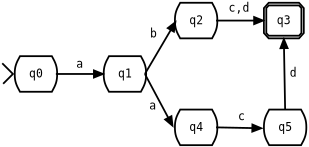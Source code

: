 <?xml version="1.0" encoding="UTF-8"?>
<dia:diagram xmlns:dia="http://www.lysator.liu.se/~alla/dia/"><dia:layer name="Background" visible="true"><dia:object type="SDL - State" version="0" id="O0"><dia:attribute name="obj_pos"><dia:point val="4,6"/></dia:attribute><dia:attribute name="obj_bb"><dia:rectangle val="3.95,5.95;6.434,8.05"/></dia:attribute><dia:attribute name="elem_corner"><dia:point val="4,6"/></dia:attribute><dia:attribute name="elem_width"><dia:real val="2.384"/></dia:attribute><dia:attribute name="elem_height"><dia:real val="2"/></dia:attribute><dia:attribute name="show_background"><dia:boolean val="true"/></dia:attribute><dia:attribute name="flip_horizontal"><dia:boolean val="false"/></dia:attribute><dia:attribute name="flip_vertical"><dia:boolean val="false"/></dia:attribute><dia:attribute name="padding"><dia:real val="0.354"/></dia:attribute><dia:attribute name="text"><dia:composite type="text"><dia:attribute name="string"><dia:string>#q0#</dia:string></dia:attribute><dia:attribute name="font"><dia:font name="Courier"/></dia:attribute><dia:attribute name="height"><dia:real val="0.8"/></dia:attribute><dia:attribute name="pos"><dia:point val="5.192,7.198"/></dia:attribute><dia:attribute name="color"><dia:color val="#000000"/></dia:attribute><dia:attribute name="alignment"><dia:enum val="1"/></dia:attribute></dia:composite></dia:attribute></dia:object><dia:object type="SDL - State" version="0" id="O1"><dia:attribute name="obj_pos"><dia:point val="9,6"/></dia:attribute><dia:attribute name="obj_bb"><dia:rectangle val="8.95,5.95;11.434,8.05"/></dia:attribute><dia:attribute name="elem_corner"><dia:point val="9,6"/></dia:attribute><dia:attribute name="elem_width"><dia:real val="2.384"/></dia:attribute><dia:attribute name="elem_height"><dia:real val="2"/></dia:attribute><dia:attribute name="show_background"><dia:boolean val="true"/></dia:attribute><dia:attribute name="flip_horizontal"><dia:boolean val="false"/></dia:attribute><dia:attribute name="flip_vertical"><dia:boolean val="false"/></dia:attribute><dia:attribute name="padding"><dia:real val="0.354"/></dia:attribute><dia:attribute name="text"><dia:composite type="text"><dia:attribute name="string"><dia:string>#q1#</dia:string></dia:attribute><dia:attribute name="font"><dia:font name="Courier"/></dia:attribute><dia:attribute name="height"><dia:real val="0.8"/></dia:attribute><dia:attribute name="pos"><dia:point val="10.192,7.198"/></dia:attribute><dia:attribute name="color"><dia:color val="#000000"/></dia:attribute><dia:attribute name="alignment"><dia:enum val="1"/></dia:attribute></dia:composite></dia:attribute></dia:object><dia:object type="SDL - State" version="0" id="O2"><dia:attribute name="obj_pos"><dia:point val="13,3"/></dia:attribute><dia:attribute name="obj_bb"><dia:rectangle val="12.95,2.95;15.434,5.05"/></dia:attribute><dia:attribute name="elem_corner"><dia:point val="13,3"/></dia:attribute><dia:attribute name="elem_width"><dia:real val="2.384"/></dia:attribute><dia:attribute name="elem_height"><dia:real val="2"/></dia:attribute><dia:attribute name="show_background"><dia:boolean val="true"/></dia:attribute><dia:attribute name="flip_horizontal"><dia:boolean val="false"/></dia:attribute><dia:attribute name="flip_vertical"><dia:boolean val="false"/></dia:attribute><dia:attribute name="padding"><dia:real val="0.354"/></dia:attribute><dia:attribute name="text"><dia:composite type="text"><dia:attribute name="string"><dia:string>#q2#</dia:string></dia:attribute><dia:attribute name="font"><dia:font name="Courier"/></dia:attribute><dia:attribute name="height"><dia:real val="0.8"/></dia:attribute><dia:attribute name="pos"><dia:point val="14.192,4.198"/></dia:attribute><dia:attribute name="color"><dia:color val="#000000"/></dia:attribute><dia:attribute name="alignment"><dia:enum val="1"/></dia:attribute></dia:composite></dia:attribute></dia:object><dia:object type="SDL - State" version="0" id="O3"><dia:attribute name="obj_pos"><dia:point val="13,9"/></dia:attribute><dia:attribute name="obj_bb"><dia:rectangle val="12.95,8.95;15.434,11.05"/></dia:attribute><dia:attribute name="elem_corner"><dia:point val="13,9"/></dia:attribute><dia:attribute name="elem_width"><dia:real val="2.384"/></dia:attribute><dia:attribute name="elem_height"><dia:real val="2"/></dia:attribute><dia:attribute name="show_background"><dia:boolean val="true"/></dia:attribute><dia:attribute name="flip_horizontal"><dia:boolean val="false"/></dia:attribute><dia:attribute name="flip_vertical"><dia:boolean val="false"/></dia:attribute><dia:attribute name="padding"><dia:real val="0.354"/></dia:attribute><dia:attribute name="text"><dia:composite type="text"><dia:attribute name="string"><dia:string>#q4#</dia:string></dia:attribute><dia:attribute name="font"><dia:font name="Courier"/></dia:attribute><dia:attribute name="height"><dia:real val="0.8"/></dia:attribute><dia:attribute name="pos"><dia:point val="14.192,10.198"/></dia:attribute><dia:attribute name="color"><dia:color val="#000000"/></dia:attribute><dia:attribute name="alignment"><dia:enum val="1"/></dia:attribute></dia:composite></dia:attribute></dia:object><dia:object type="SDL - State" version="0" id="O4"><dia:attribute name="obj_pos"><dia:point val="18,9"/></dia:attribute><dia:attribute name="obj_bb"><dia:rectangle val="17.95,8.95;20.434,11.05"/></dia:attribute><dia:attribute name="elem_corner"><dia:point val="18,9"/></dia:attribute><dia:attribute name="elem_width"><dia:real val="2.384"/></dia:attribute><dia:attribute name="elem_height"><dia:real val="2"/></dia:attribute><dia:attribute name="show_background"><dia:boolean val="true"/></dia:attribute><dia:attribute name="flip_horizontal"><dia:boolean val="false"/></dia:attribute><dia:attribute name="flip_vertical"><dia:boolean val="false"/></dia:attribute><dia:attribute name="padding"><dia:real val="0.354"/></dia:attribute><dia:attribute name="text"><dia:composite type="text"><dia:attribute name="string"><dia:string>#q5#</dia:string></dia:attribute><dia:attribute name="font"><dia:font name="Courier"/></dia:attribute><dia:attribute name="height"><dia:real val="0.8"/></dia:attribute><dia:attribute name="pos"><dia:point val="19.192,10.198"/></dia:attribute><dia:attribute name="color"><dia:color val="#000000"/></dia:attribute><dia:attribute name="alignment"><dia:enum val="1"/></dia:attribute></dia:composite></dia:attribute></dia:object><dia:object type="SDL - Process" version="0" id="O5"><dia:attribute name="obj_pos"><dia:point val="18,3"/></dia:attribute><dia:attribute name="obj_bb"><dia:rectangle val="17.95,2.95;20.291,5.05"/></dia:attribute><dia:attribute name="elem_corner"><dia:point val="18,3"/></dia:attribute><dia:attribute name="elem_width"><dia:real val="2.241"/></dia:attribute><dia:attribute name="elem_height"><dia:real val="2"/></dia:attribute><dia:attribute name="show_background"><dia:boolean val="true"/></dia:attribute><dia:attribute name="flip_horizontal"><dia:boolean val="false"/></dia:attribute><dia:attribute name="flip_vertical"><dia:boolean val="false"/></dia:attribute><dia:attribute name="padding"><dia:real val="0.354"/></dia:attribute><dia:attribute name="text"><dia:composite type="text"><dia:attribute name="string"><dia:string>#q3#</dia:string></dia:attribute><dia:attribute name="font"><dia:font name="Courier"/></dia:attribute><dia:attribute name="height"><dia:real val="0.8"/></dia:attribute><dia:attribute name="pos"><dia:point val="19.12,4.198"/></dia:attribute><dia:attribute name="color"><dia:color val="#000000"/></dia:attribute><dia:attribute name="alignment"><dia:enum val="1"/></dia:attribute></dia:composite></dia:attribute></dia:object><dia:object type="Standard - Line" version="0" id="O6"><dia:attribute name="obj_pos"><dia:point val="6.313,7"/></dia:attribute><dia:attribute name="obj_bb"><dia:rectangle val="6.263,6.6;9.05,7.4"/></dia:attribute><dia:attribute name="conn_endpoints"><dia:point val="6.313,7"/><dia:point val="9,7"/></dia:attribute><dia:attribute name="numcp"><dia:int val="1"/></dia:attribute><dia:attribute name="line_width"><dia:real val="0.1"/></dia:attribute><dia:attribute name="end_arrow"><dia:enum val="3"/></dia:attribute><dia:attribute name="end_arrow_length"><dia:real val="0.5"/></dia:attribute><dia:attribute name="end_arrow_width"><dia:real val="0.4"/></dia:attribute><dia:connections><dia:connection handle="0" to="O0" connection="2"/></dia:connections></dia:object><dia:object type="Standard - Text" version="0" id="O7"><dia:attribute name="obj_pos"><dia:point val="7.656,6.65"/></dia:attribute><dia:attribute name="obj_bb"><dia:rectangle val="7.36,6.002;7.903,6.952"/></dia:attribute><dia:attribute name="text"><dia:composite type="text"><dia:attribute name="string"><dia:string>#a#</dia:string></dia:attribute><dia:attribute name="font"><dia:font name="Courier"/></dia:attribute><dia:attribute name="height"><dia:real val="0.8"/></dia:attribute><dia:attribute name="pos"><dia:point val="7.656,6.65"/></dia:attribute><dia:attribute name="color"><dia:color val="#000000"/></dia:attribute><dia:attribute name="alignment"><dia:enum val="1"/></dia:attribute></dia:composite></dia:attribute></dia:object><dia:object type="Standard - Line" version="0" id="O8"><dia:attribute name="obj_pos"><dia:point val="11.313,7"/></dia:attribute><dia:attribute name="obj_bb"><dia:rectangle val="11.244,3.804;13.42,7.068"/></dia:attribute><dia:attribute name="conn_endpoints"><dia:point val="11.313,7"/><dia:point val="13.05,4.05"/></dia:attribute><dia:attribute name="numcp"><dia:int val="1"/></dia:attribute><dia:attribute name="line_width"><dia:real val="0.1"/></dia:attribute><dia:attribute name="end_arrow"><dia:enum val="3"/></dia:attribute><dia:attribute name="end_arrow_length"><dia:real val="0.5"/></dia:attribute><dia:attribute name="end_arrow_width"><dia:real val="0.4"/></dia:attribute><dia:connections><dia:connection handle="0" to="O1" connection="2"/></dia:connections></dia:object><dia:object type="Standard - Text" version="0" id="O9"><dia:attribute name="obj_pos"><dia:point val="11.8,4.95"/></dia:attribute><dia:attribute name="obj_bb"><dia:rectangle val="11.504,4.302;12.046,5.252"/></dia:attribute><dia:attribute name="text"><dia:composite type="text"><dia:attribute name="string"><dia:string>#b#</dia:string></dia:attribute><dia:attribute name="font"><dia:font name="Courier"/></dia:attribute><dia:attribute name="height"><dia:real val="0.8"/></dia:attribute><dia:attribute name="pos"><dia:point val="11.8,4.95"/></dia:attribute><dia:attribute name="color"><dia:color val="#000000"/></dia:attribute><dia:attribute name="alignment"><dia:enum val="1"/></dia:attribute></dia:composite></dia:attribute></dia:object><dia:object type="Standard - Line" version="0" id="O10"><dia:attribute name="obj_pos"><dia:point val="11.313,7"/></dia:attribute><dia:attribute name="obj_bb"><dia:rectangle val="11.245,6.932;13.264,10.181"/></dia:attribute><dia:attribute name="conn_endpoints"><dia:point val="11.313,7"/><dia:point val="12.887,9.948"/></dia:attribute><dia:attribute name="numcp"><dia:int val="1"/></dia:attribute><dia:attribute name="line_width"><dia:real val="0.1"/></dia:attribute><dia:attribute name="end_arrow"><dia:enum val="3"/></dia:attribute><dia:attribute name="end_arrow_length"><dia:real val="0.5"/></dia:attribute><dia:attribute name="end_arrow_width"><dia:real val="0.4"/></dia:attribute><dia:connections><dia:connection handle="0" to="O1" connection="2"/></dia:connections></dia:object><dia:object type="Standard - Text" version="0" id="O11"><dia:attribute name="obj_pos"><dia:point val="11.75,9"/></dia:attribute><dia:attribute name="obj_bb"><dia:rectangle val="11.454,8.352;11.996,9.302"/></dia:attribute><dia:attribute name="text"><dia:composite type="text"><dia:attribute name="string"><dia:string>#a#</dia:string></dia:attribute><dia:attribute name="font"><dia:font name="Courier"/></dia:attribute><dia:attribute name="height"><dia:real val="0.8"/></dia:attribute><dia:attribute name="pos"><dia:point val="11.75,9"/></dia:attribute><dia:attribute name="color"><dia:color val="#000000"/></dia:attribute><dia:attribute name="alignment"><dia:enum val="1"/></dia:attribute></dia:composite></dia:attribute></dia:object><dia:object type="Standard - Line" version="0" id="O12"><dia:attribute name="obj_pos"><dia:point val="15.313,10"/></dia:attribute><dia:attribute name="obj_bb"><dia:rectangle val="15.262,9.649;17.958,10.451"/></dia:attribute><dia:attribute name="conn_endpoints"><dia:point val="15.313,10"/><dia:point val="17.9,10.05"/></dia:attribute><dia:attribute name="numcp"><dia:int val="1"/></dia:attribute><dia:attribute name="line_width"><dia:real val="0.1"/></dia:attribute><dia:attribute name="end_arrow"><dia:enum val="3"/></dia:attribute><dia:attribute name="end_arrow_length"><dia:real val="0.5"/></dia:attribute><dia:attribute name="end_arrow_width"><dia:real val="0.4"/></dia:attribute><dia:connections><dia:connection handle="0" to="O3" connection="2"/></dia:connections></dia:object><dia:object type="Standard - Text" version="0" id="O13"><dia:attribute name="obj_pos"><dia:point val="16.744,9.598"/></dia:attribute><dia:attribute name="obj_bb"><dia:rectangle val="16.497,8.95;17.04,9.9"/></dia:attribute><dia:attribute name="text"><dia:composite type="text"><dia:attribute name="string"><dia:string>#c#</dia:string></dia:attribute><dia:attribute name="font"><dia:font name="Courier"/></dia:attribute><dia:attribute name="height"><dia:real val="0.8"/></dia:attribute><dia:attribute name="pos"><dia:point val="16.744,9.598"/></dia:attribute><dia:attribute name="color"><dia:color val="#000000"/></dia:attribute><dia:attribute name="alignment"><dia:enum val="1"/></dia:attribute></dia:composite></dia:attribute></dia:object><dia:object type="Standard - Line" version="0" id="O14"><dia:attribute name="obj_pos"><dia:point val="15.313,4"/></dia:attribute><dia:attribute name="obj_bb"><dia:rectangle val="15.263,3.6;18.05,4.4"/></dia:attribute><dia:attribute name="conn_endpoints"><dia:point val="15.313,4"/><dia:point val="18,4"/></dia:attribute><dia:attribute name="numcp"><dia:int val="1"/></dia:attribute><dia:attribute name="line_width"><dia:real val="0.1"/></dia:attribute><dia:attribute name="end_arrow"><dia:enum val="3"/></dia:attribute><dia:attribute name="end_arrow_length"><dia:real val="0.5"/></dia:attribute><dia:attribute name="end_arrow_width"><dia:real val="0.4"/></dia:attribute><dia:connections><dia:connection handle="0" to="O2" connection="2"/><dia:connection handle="1" to="O5" connection="3"/></dia:connections></dia:object><dia:object type="Standard - Text" version="0" id="O15"><dia:attribute name="obj_pos"><dia:point val="16.6,3.5"/></dia:attribute><dia:attribute name="obj_bb"><dia:rectangle val="15.861,2.852;17.389,3.802"/></dia:attribute><dia:attribute name="text"><dia:composite type="text"><dia:attribute name="string"><dia:string>#c,d#</dia:string></dia:attribute><dia:attribute name="font"><dia:font name="Courier"/></dia:attribute><dia:attribute name="height"><dia:real val="0.8"/></dia:attribute><dia:attribute name="pos"><dia:point val="16.6,3.5"/></dia:attribute><dia:attribute name="color"><dia:color val="#000000"/></dia:attribute><dia:attribute name="alignment"><dia:enum val="1"/></dia:attribute></dia:composite></dia:attribute></dia:object><dia:object type="Standard - Line" version="0" id="O16"><dia:attribute name="obj_pos"><dia:point val="19.192,9"/></dia:attribute><dia:attribute name="obj_bb"><dia:rectangle val="18.72,4.943;19.521,9.051"/></dia:attribute><dia:attribute name="conn_endpoints"><dia:point val="19.192,9"/><dia:point val="19.12,5"/></dia:attribute><dia:attribute name="numcp"><dia:int val="1"/></dia:attribute><dia:attribute name="line_width"><dia:real val="0.1"/></dia:attribute><dia:attribute name="end_arrow"><dia:enum val="3"/></dia:attribute><dia:attribute name="end_arrow_length"><dia:real val="0.5"/></dia:attribute><dia:attribute name="end_arrow_width"><dia:real val="0.4"/></dia:attribute><dia:connections><dia:connection handle="0" to="O4" connection="0"/><dia:connection handle="1" to="O5" connection="1"/></dia:connections></dia:object><dia:object type="Standard - Text" version="0" id="O17"><dia:attribute name="obj_pos"><dia:point val="19.65,7.15"/></dia:attribute><dia:attribute name="obj_bb"><dia:rectangle val="19.404,6.502;19.946,7.452"/></dia:attribute><dia:attribute name="text"><dia:composite type="text"><dia:attribute name="string"><dia:string>#d#</dia:string></dia:attribute><dia:attribute name="font"><dia:font name="Courier"/></dia:attribute><dia:attribute name="height"><dia:real val="0.8"/></dia:attribute><dia:attribute name="pos"><dia:point val="19.65,7.15"/></dia:attribute><dia:attribute name="color"><dia:color val="#000000"/></dia:attribute><dia:attribute name="alignment"><dia:enum val="1"/></dia:attribute></dia:composite></dia:attribute></dia:object><dia:object type="Standard - PolyLine" version="0" id="O18"><dia:attribute name="obj_pos"><dia:point val="3.3,6.4"/></dia:attribute><dia:attribute name="obj_bb"><dia:rectangle val="3.229,6.329;3.935,7.621"/></dia:attribute><dia:attribute name="poly_points"><dia:point val="3.3,6.4"/><dia:point val="3.9,7"/><dia:point val="3.35,7.55"/></dia:attribute></dia:object></dia:layer></dia:diagram>
